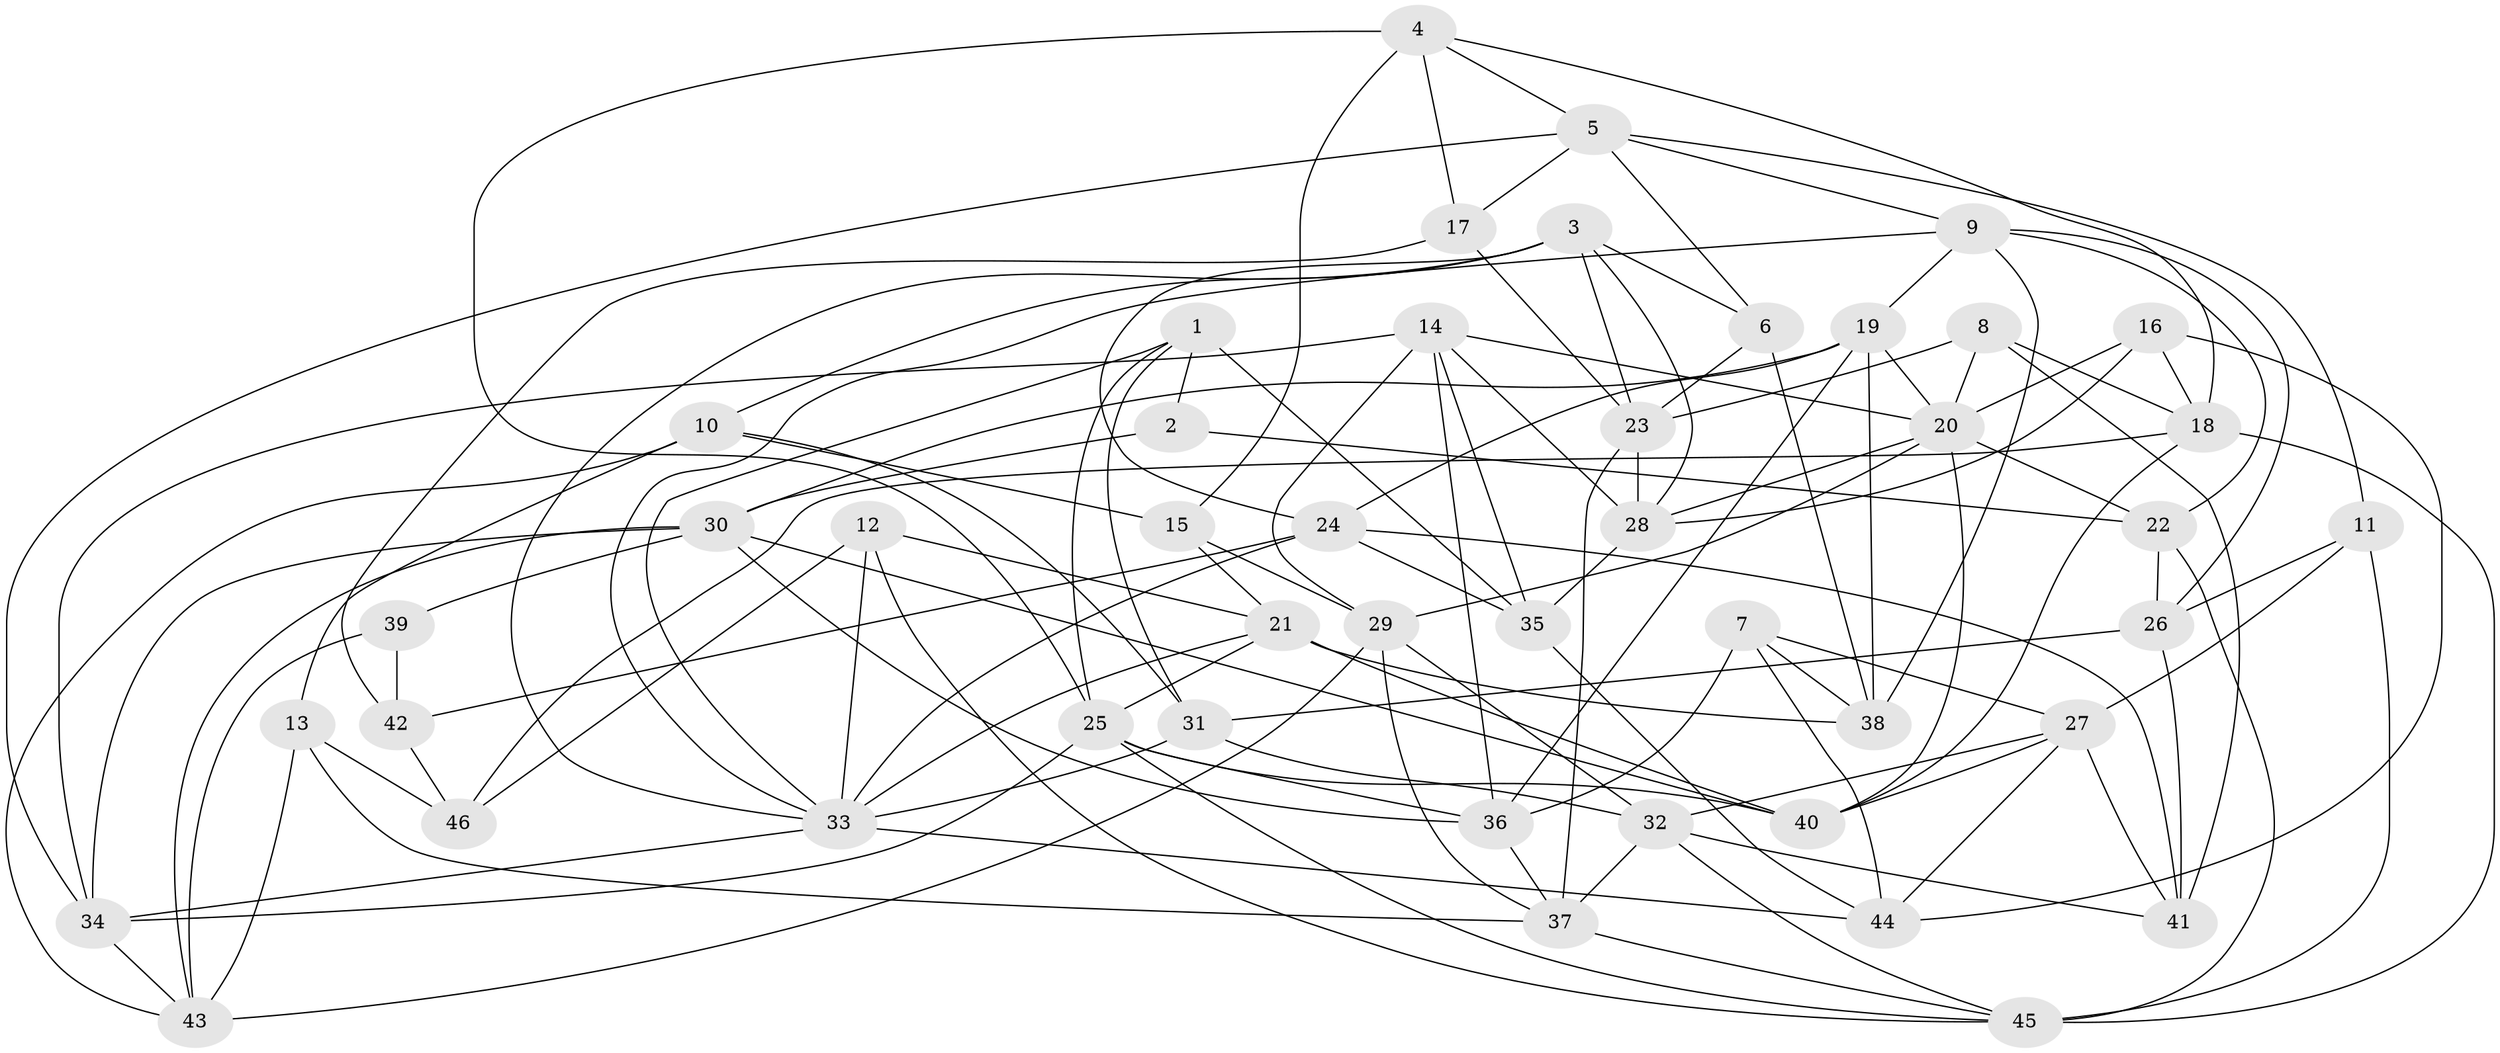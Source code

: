 // original degree distribution, {4: 1.0}
// Generated by graph-tools (version 1.1) at 2025/03/03/09/25 03:03:09]
// undirected, 46 vertices, 123 edges
graph export_dot {
graph [start="1"]
  node [color=gray90,style=filled];
  1;
  2;
  3;
  4;
  5;
  6;
  7;
  8;
  9;
  10;
  11;
  12;
  13;
  14;
  15;
  16;
  17;
  18;
  19;
  20;
  21;
  22;
  23;
  24;
  25;
  26;
  27;
  28;
  29;
  30;
  31;
  32;
  33;
  34;
  35;
  36;
  37;
  38;
  39;
  40;
  41;
  42;
  43;
  44;
  45;
  46;
  1 -- 2 [weight=1.0];
  1 -- 25 [weight=1.0];
  1 -- 31 [weight=1.0];
  1 -- 33 [weight=1.0];
  1 -- 35 [weight=2.0];
  2 -- 22 [weight=1.0];
  2 -- 30 [weight=2.0];
  3 -- 6 [weight=1.0];
  3 -- 10 [weight=1.0];
  3 -- 23 [weight=1.0];
  3 -- 24 [weight=1.0];
  3 -- 28 [weight=1.0];
  3 -- 33 [weight=1.0];
  4 -- 5 [weight=1.0];
  4 -- 15 [weight=1.0];
  4 -- 17 [weight=1.0];
  4 -- 18 [weight=1.0];
  4 -- 25 [weight=2.0];
  5 -- 6 [weight=1.0];
  5 -- 9 [weight=1.0];
  5 -- 11 [weight=1.0];
  5 -- 17 [weight=1.0];
  5 -- 34 [weight=1.0];
  6 -- 23 [weight=1.0];
  6 -- 38 [weight=1.0];
  7 -- 27 [weight=1.0];
  7 -- 36 [weight=1.0];
  7 -- 38 [weight=2.0];
  7 -- 44 [weight=2.0];
  8 -- 18 [weight=1.0];
  8 -- 20 [weight=1.0];
  8 -- 23 [weight=1.0];
  8 -- 41 [weight=1.0];
  9 -- 19 [weight=1.0];
  9 -- 22 [weight=1.0];
  9 -- 26 [weight=1.0];
  9 -- 33 [weight=1.0];
  9 -- 38 [weight=1.0];
  10 -- 13 [weight=1.0];
  10 -- 15 [weight=1.0];
  10 -- 31 [weight=2.0];
  10 -- 43 [weight=1.0];
  11 -- 26 [weight=1.0];
  11 -- 27 [weight=1.0];
  11 -- 45 [weight=1.0];
  12 -- 21 [weight=1.0];
  12 -- 33 [weight=2.0];
  12 -- 45 [weight=1.0];
  12 -- 46 [weight=2.0];
  13 -- 37 [weight=1.0];
  13 -- 43 [weight=1.0];
  13 -- 46 [weight=1.0];
  14 -- 20 [weight=1.0];
  14 -- 28 [weight=1.0];
  14 -- 29 [weight=1.0];
  14 -- 34 [weight=1.0];
  14 -- 35 [weight=1.0];
  14 -- 36 [weight=1.0];
  15 -- 21 [weight=1.0];
  15 -- 29 [weight=1.0];
  16 -- 18 [weight=1.0];
  16 -- 20 [weight=1.0];
  16 -- 28 [weight=1.0];
  16 -- 44 [weight=1.0];
  17 -- 23 [weight=1.0];
  17 -- 42 [weight=1.0];
  18 -- 40 [weight=1.0];
  18 -- 45 [weight=1.0];
  18 -- 46 [weight=1.0];
  19 -- 20 [weight=1.0];
  19 -- 24 [weight=1.0];
  19 -- 30 [weight=1.0];
  19 -- 36 [weight=1.0];
  19 -- 38 [weight=1.0];
  20 -- 22 [weight=1.0];
  20 -- 28 [weight=1.0];
  20 -- 29 [weight=1.0];
  20 -- 40 [weight=1.0];
  21 -- 25 [weight=1.0];
  21 -- 33 [weight=1.0];
  21 -- 38 [weight=1.0];
  21 -- 40 [weight=1.0];
  22 -- 26 [weight=1.0];
  22 -- 45 [weight=2.0];
  23 -- 28 [weight=1.0];
  23 -- 37 [weight=1.0];
  24 -- 33 [weight=1.0];
  24 -- 35 [weight=1.0];
  24 -- 41 [weight=1.0];
  24 -- 42 [weight=1.0];
  25 -- 34 [weight=1.0];
  25 -- 36 [weight=1.0];
  25 -- 40 [weight=1.0];
  25 -- 45 [weight=1.0];
  26 -- 31 [weight=1.0];
  26 -- 41 [weight=2.0];
  27 -- 32 [weight=1.0];
  27 -- 40 [weight=1.0];
  27 -- 41 [weight=1.0];
  27 -- 44 [weight=1.0];
  28 -- 35 [weight=1.0];
  29 -- 32 [weight=1.0];
  29 -- 37 [weight=1.0];
  29 -- 43 [weight=1.0];
  30 -- 34 [weight=1.0];
  30 -- 36 [weight=1.0];
  30 -- 39 [weight=3.0];
  30 -- 40 [weight=1.0];
  30 -- 43 [weight=1.0];
  31 -- 32 [weight=1.0];
  31 -- 33 [weight=1.0];
  32 -- 37 [weight=1.0];
  32 -- 41 [weight=1.0];
  32 -- 45 [weight=1.0];
  33 -- 34 [weight=1.0];
  33 -- 44 [weight=1.0];
  34 -- 43 [weight=1.0];
  35 -- 44 [weight=1.0];
  36 -- 37 [weight=1.0];
  37 -- 45 [weight=1.0];
  39 -- 42 [weight=2.0];
  39 -- 43 [weight=1.0];
  42 -- 46 [weight=2.0];
}

